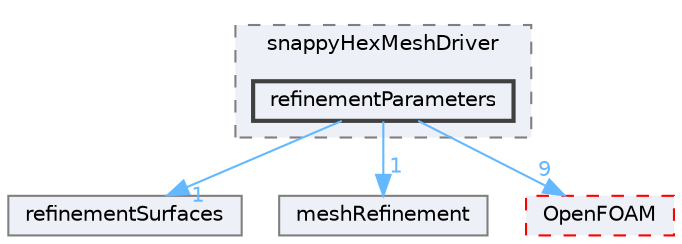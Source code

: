 digraph "src/mesh/snappyHexMesh/snappyHexMeshDriver/refinementParameters"
{
 // LATEX_PDF_SIZE
  bgcolor="transparent";
  edge [fontname=Helvetica,fontsize=10,labelfontname=Helvetica,labelfontsize=10];
  node [fontname=Helvetica,fontsize=10,shape=box,height=0.2,width=0.4];
  compound=true
  subgraph clusterdir_d9970e8864166451edb16d942f904562 {
    graph [ bgcolor="#edf0f7", pencolor="grey50", label="snappyHexMeshDriver", fontname=Helvetica,fontsize=10 style="filled,dashed", URL="dir_d9970e8864166451edb16d942f904562.html",tooltip=""]
  dir_c79cff89d70cb880d48978b8ee86ce71 [label="refinementParameters", fillcolor="#edf0f7", color="grey25", style="filled,bold", URL="dir_c79cff89d70cb880d48978b8ee86ce71.html",tooltip=""];
  }
  dir_72076d9e87f799540d4ce5fe7a735a10 [label="refinementSurfaces", fillcolor="#edf0f7", color="grey50", style="filled", URL="dir_72076d9e87f799540d4ce5fe7a735a10.html",tooltip=""];
  dir_8ccce68d8eb6c31356e7a13ae3680829 [label="meshRefinement", fillcolor="#edf0f7", color="grey50", style="filled", URL="dir_8ccce68d8eb6c31356e7a13ae3680829.html",tooltip=""];
  dir_c5473ff19b20e6ec4dfe5c310b3778a8 [label="OpenFOAM", fillcolor="#edf0f7", color="red", style="filled,dashed", URL="dir_c5473ff19b20e6ec4dfe5c310b3778a8.html",tooltip=""];
  dir_c79cff89d70cb880d48978b8ee86ce71->dir_72076d9e87f799540d4ce5fe7a735a10 [headlabel="1", labeldistance=1.5 headhref="dir_003276_003277.html" href="dir_003276_003277.html" color="steelblue1" fontcolor="steelblue1"];
  dir_c79cff89d70cb880d48978b8ee86ce71->dir_8ccce68d8eb6c31356e7a13ae3680829 [headlabel="1", labeldistance=1.5 headhref="dir_003276_002375.html" href="dir_003276_002375.html" color="steelblue1" fontcolor="steelblue1"];
  dir_c79cff89d70cb880d48978b8ee86ce71->dir_c5473ff19b20e6ec4dfe5c310b3778a8 [headlabel="9", labeldistance=1.5 headhref="dir_003276_002695.html" href="dir_003276_002695.html" color="steelblue1" fontcolor="steelblue1"];
}
